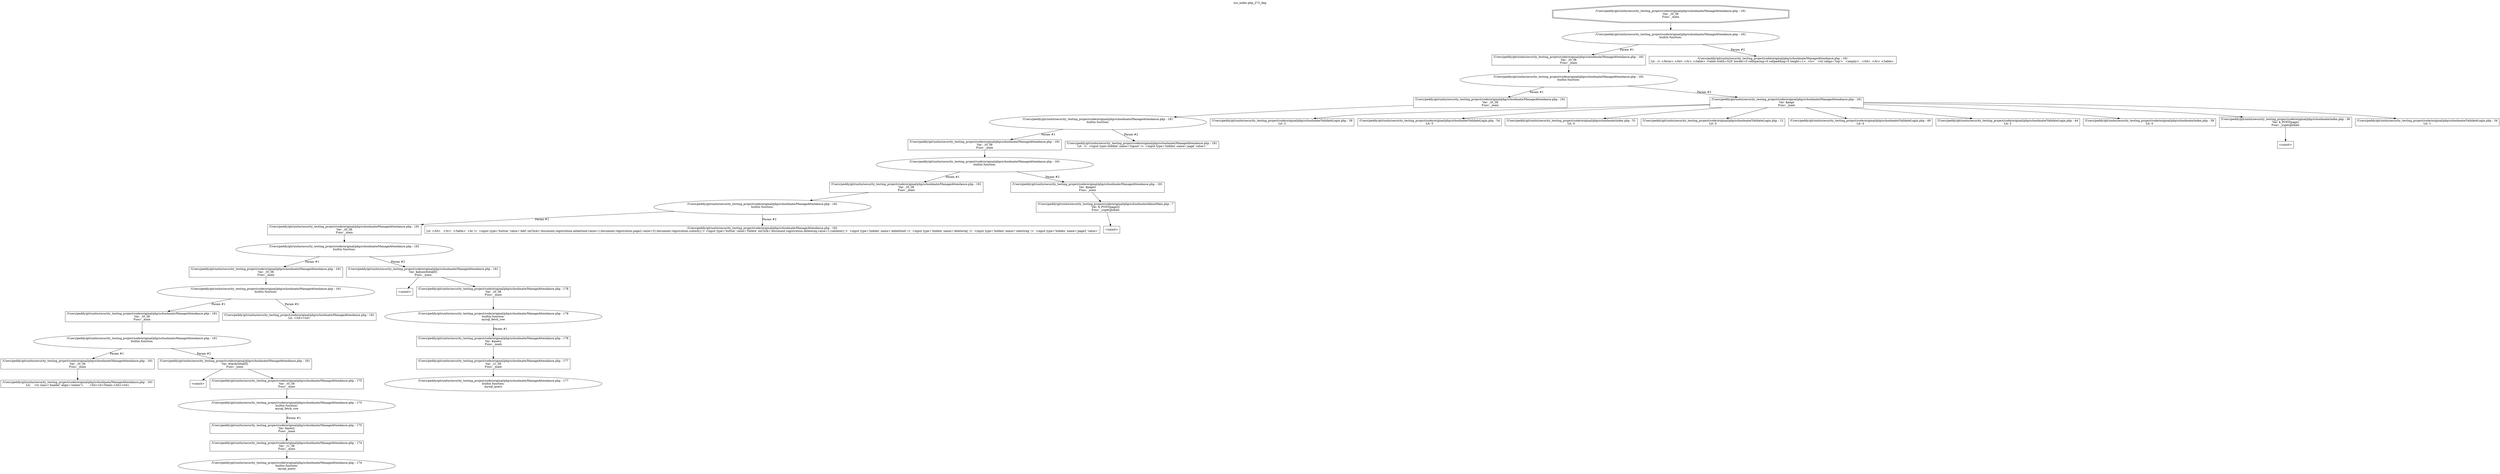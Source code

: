digraph cfg {
  label="xss_index.php_272_dep";
  labelloc=t;
  n1 [shape=doubleoctagon, label="/Users/peddy/git/unitn/security_testing_project/code/original/php/schoolmate/ManageAttendance.php : 181\nVar: _t0_38\nFunc: _main\n"];
  n2 [shape=ellipse, label="/Users/peddy/git/unitn/security_testing_project/code/original/php/schoolmate/ManageAttendance.php : 181\nbuiltin function:\n.\n"];
  n3 [shape=box, label="/Users/peddy/git/unitn/security_testing_project/code/original/php/schoolmate/ManageAttendance.php : 181\nVar: _t0_38\nFunc: _main\n"];
  n4 [shape=ellipse, label="/Users/peddy/git/unitn/security_testing_project/code/original/php/schoolmate/ManageAttendance.php : 181\nbuiltin function:\n.\n"];
  n5 [shape=box, label="/Users/peddy/git/unitn/security_testing_project/code/original/php/schoolmate/ManageAttendance.php : 181\nVar: _t0_38\nFunc: _main\n"];
  n6 [shape=ellipse, label="/Users/peddy/git/unitn/security_testing_project/code/original/php/schoolmate/ManageAttendance.php : 181\nbuiltin function:\n.\n"];
  n7 [shape=box, label="/Users/peddy/git/unitn/security_testing_project/code/original/php/schoolmate/ManageAttendance.php : 181\nVar: _t0_38\nFunc: _main\n"];
  n8 [shape=ellipse, label="/Users/peddy/git/unitn/security_testing_project/code/original/php/schoolmate/ManageAttendance.php : 181\nbuiltin function:\n.\n"];
  n9 [shape=box, label="/Users/peddy/git/unitn/security_testing_project/code/original/php/schoolmate/ManageAttendance.php : 181\nVar: _t0_38\nFunc: _main\n"];
  n10 [shape=ellipse, label="/Users/peddy/git/unitn/security_testing_project/code/original/php/schoolmate/ManageAttendance.php : 181\nbuiltin function:\n.\n"];
  n11 [shape=box, label="/Users/peddy/git/unitn/security_testing_project/code/original/php/schoolmate/ManageAttendance.php : 181\nVar: _t0_38\nFunc: _main\n"];
  n12 [shape=ellipse, label="/Users/peddy/git/unitn/security_testing_project/code/original/php/schoolmate/ManageAttendance.php : 181\nbuiltin function:\n.\n"];
  n13 [shape=box, label="/Users/peddy/git/unitn/security_testing_project/code/original/php/schoolmate/ManageAttendance.php : 181\nVar: _t0_38\nFunc: _main\n"];
  n14 [shape=ellipse, label="/Users/peddy/git/unitn/security_testing_project/code/original/php/schoolmate/ManageAttendance.php : 181\nbuiltin function:\n.\n"];
  n15 [shape=box, label="/Users/peddy/git/unitn/security_testing_project/code/original/php/schoolmate/ManageAttendance.php : 181\nVar: _t0_38\nFunc: _main\n"];
  n16 [shape=ellipse, label="/Users/peddy/git/unitn/security_testing_project/code/original/php/schoolmate/ManageAttendance.php : 181\nbuiltin function:\n.\n"];
  n17 [shape=box, label="/Users/peddy/git/unitn/security_testing_project/code/original/php/schoolmate/ManageAttendance.php : 181\nVar: _t0_38\nFunc: _main\n"];
  n18 [shape=box, label="/Users/peddy/git/unitn/security_testing_project/code/original/php/schoolmate/ManageAttendance.php : 181\nLit:    <tr class='header' align='center'>	<td><b>Totals:</td><td>\n"];
  n19 [shape=box, label="/Users/peddy/git/unitn/security_testing_project/code/original/php/schoolmate/ManageAttendance.php : 181\nVar: $tardytotal[0]\nFunc: _main\n"];
  n20 [shape=box, label="<uninit>"];
  n21 [shape=box, label="/Users/peddy/git/unitn/security_testing_project/code/original/php/schoolmate/ManageAttendance.php : 175\nVar: _t0_38\nFunc: _main\n"];
  n22 [shape=ellipse, label="/Users/peddy/git/unitn/security_testing_project/code/original/php/schoolmate/ManageAttendance.php : 175\nbuiltin function:\nmysql_fetch_row\n"];
  n23 [shape=box, label="/Users/peddy/git/unitn/security_testing_project/code/original/php/schoolmate/ManageAttendance.php : 175\nVar: $query\nFunc: _main\n"];
  n24 [shape=box, label="/Users/peddy/git/unitn/security_testing_project/code/original/php/schoolmate/ManageAttendance.php : 174\nVar: _t1_38\nFunc: _main\n"];
  n25 [shape=ellipse, label="/Users/peddy/git/unitn/security_testing_project/code/original/php/schoolmate/ManageAttendance.php : 174\nbuiltin function:\nmysql_query\n"];
  n26 [shape=box, label="/Users/peddy/git/unitn/security_testing_project/code/original/php/schoolmate/ManageAttendance.php : 181\nLit: </td><td>\n"];
  n27 [shape=box, label="/Users/peddy/git/unitn/security_testing_project/code/original/php/schoolmate/ManageAttendance.php : 181\nVar: $absenttotal[0]\nFunc: _main\n"];
  n28 [shape=box, label="<uninit>"];
  n29 [shape=box, label="/Users/peddy/git/unitn/security_testing_project/code/original/php/schoolmate/ManageAttendance.php : 178\nVar: _t0_38\nFunc: _main\n"];
  n30 [shape=ellipse, label="/Users/peddy/git/unitn/security_testing_project/code/original/php/schoolmate/ManageAttendance.php : 178\nbuiltin function:\nmysql_fetch_row\n"];
  n31 [shape=box, label="/Users/peddy/git/unitn/security_testing_project/code/original/php/schoolmate/ManageAttendance.php : 178\nVar: $query\nFunc: _main\n"];
  n32 [shape=box, label="/Users/peddy/git/unitn/security_testing_project/code/original/php/schoolmate/ManageAttendance.php : 177\nVar: _t1_38\nFunc: _main\n"];
  n33 [shape=ellipse, label="/Users/peddy/git/unitn/security_testing_project/code/original/php/schoolmate/ManageAttendance.php : 177\nbuiltin function:\nmysql_query\n"];
  n34 [shape=box, label="/Users/peddy/git/unitn/security_testing_project/code/original/php/schoolmate/ManageAttendance.php : 181\nLit: </td>   </tr>  </table>  <br />  <input type='button' value='Add' onClick='document.registration.addattend.value=1;document.registration.page2.value=31;document.registration.submit();'> <input type='button' value='Delete' onClick='document.registration.deletereg.value=1;validate();'>  <input type='hidden' name='addattend' />  <input type='hidden' name='deletereg' />  <input type='hidden' name='selectreg' />  <input type='hidden' name='page2' value='\n"];
  n35 [shape=box, label="/Users/peddy/git/unitn/security_testing_project/code/original/php/schoolmate/ManageAttendance.php : 181\nVar: $page2\nFunc: _main\n"];
  n36 [shape=box, label="/Users/peddy/git/unitn/security_testing_project/code/original/php/schoolmate/AdminMain.php : 7\nVar: $_POST[page2]\nFunc: _superglobals\n"];
  n37 [shape=box, label="<uninit>"];
  n38 [shape=box, label="/Users/peddy/git/unitn/security_testing_project/code/original/php/schoolmate/ManageAttendance.php : 181\nLit:  />  <input type=hidden' name='logout' />  <input type='hidden' name='page' value='\n"];
  n39 [shape=box, label="/Users/peddy/git/unitn/security_testing_project/code/original/php/schoolmate/ManageAttendance.php : 181\nVar: $page\nFunc: _main\n"];
  n40 [shape=box, label="/Users/peddy/git/unitn/security_testing_project/code/original/php/schoolmate/ValidateLogin.php : 39\nLit: 2\n"];
  n41 [shape=box, label="/Users/peddy/git/unitn/security_testing_project/code/original/php/schoolmate/ValidateLogin.php : 54\nLit: 5\n"];
  n42 [shape=box, label="/Users/peddy/git/unitn/security_testing_project/code/original/php/schoolmate/index.php : 51\nLit: 0\n"];
  n43 [shape=box, label="/Users/peddy/git/unitn/security_testing_project/code/original/php/schoolmate/ValidateLogin.php : 12\nLit: 0\n"];
  n44 [shape=box, label="/Users/peddy/git/unitn/security_testing_project/code/original/php/schoolmate/ValidateLogin.php : 49\nLit: 4\n"];
  n45 [shape=box, label="/Users/peddy/git/unitn/security_testing_project/code/original/php/schoolmate/ValidateLogin.php : 44\nLit: 2\n"];
  n46 [shape=box, label="/Users/peddy/git/unitn/security_testing_project/code/original/php/schoolmate/index.php : 39\nLit: 0\n"];
  n47 [shape=box, label="/Users/peddy/git/unitn/security_testing_project/code/original/php/schoolmate/index.php : 36\nVar: $_POST[page]\nFunc: _superglobals\n"];
  n48 [shape=box, label="<uninit>"];
  n49 [shape=box, label="/Users/peddy/git/unitn/security_testing_project/code/original/php/schoolmate/ValidateLogin.php : 34\nLit: 1\n"];
  n50 [shape=box, label="/Users/peddy/git/unitn/security_testing_project/code/original/php/schoolmate/ManageAttendance.php : 181\nLit:  /> </form> </td> </tr> </table> <table width=520' border=0 cellspacing=0 cellpadding=0 height=1>  <tr>   <td valign='top'>   <empty>   </td>  </tr> </table> \n"];
  n1 -> n2;
  n3 -> n4;
  n5 -> n6;
  n7 -> n8;
  n9 -> n10;
  n11 -> n12;
  n13 -> n14;
  n15 -> n16;
  n17 -> n18;
  n16 -> n17[label="Param #1"];
  n16 -> n19[label="Param #2"];
  n19 -> n20;
  n19 -> n21;
  n21 -> n22;
  n24 -> n25;
  n23 -> n24;
  n22 -> n23[label="Param #1"];
  n14 -> n15[label="Param #1"];
  n14 -> n26[label="Param #2"];
  n12 -> n13[label="Param #1"];
  n12 -> n27[label="Param #2"];
  n27 -> n28;
  n27 -> n29;
  n29 -> n30;
  n32 -> n33;
  n31 -> n32;
  n30 -> n31[label="Param #1"];
  n10 -> n11[label="Param #1"];
  n10 -> n34[label="Param #2"];
  n8 -> n9[label="Param #1"];
  n8 -> n35[label="Param #2"];
  n36 -> n37;
  n35 -> n36;
  n6 -> n7[label="Param #1"];
  n6 -> n38[label="Param #2"];
  n4 -> n5[label="Param #1"];
  n4 -> n39[label="Param #2"];
  n39 -> n40;
  n39 -> n41;
  n39 -> n42;
  n39 -> n43;
  n39 -> n44;
  n39 -> n45;
  n39 -> n46;
  n39 -> n47;
  n39 -> n49;
  n47 -> n48;
  n2 -> n3[label="Param #1"];
  n2 -> n50[label="Param #2"];
}
